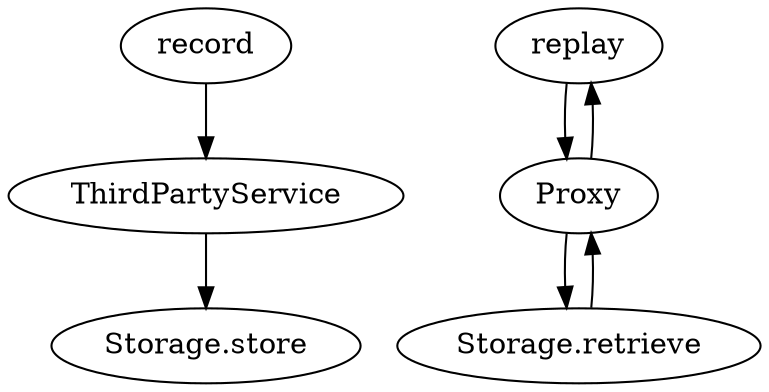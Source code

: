 digraph G {
  record -> ThirdPartyService ->"Storage.store";
  replay -> Proxy ->"Storage.retrieve" -> Proxy -> replay;
}
